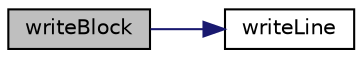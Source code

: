 digraph "writeBlock"
{
  edge [fontname="Helvetica",fontsize="10",labelfontname="Helvetica",labelfontsize="10"];
  node [fontname="Helvetica",fontsize="10",shape=record];
  rankdir="LR";
  Node1 [label="writeBlock",height=0.2,width=0.4,color="black", fillcolor="grey75", style="filled", fontcolor="black"];
  Node1 -> Node2 [color="midnightblue",fontsize="10",style="solid",fontname="Helvetica"];
  Node2 [label="writeLine",height=0.2,width=0.4,color="black", fillcolor="white", style="filled",URL="$Recurrsion_8cpp.html#af5d44dbdfddbc984d7a65c6fccefe7ac"];
}
